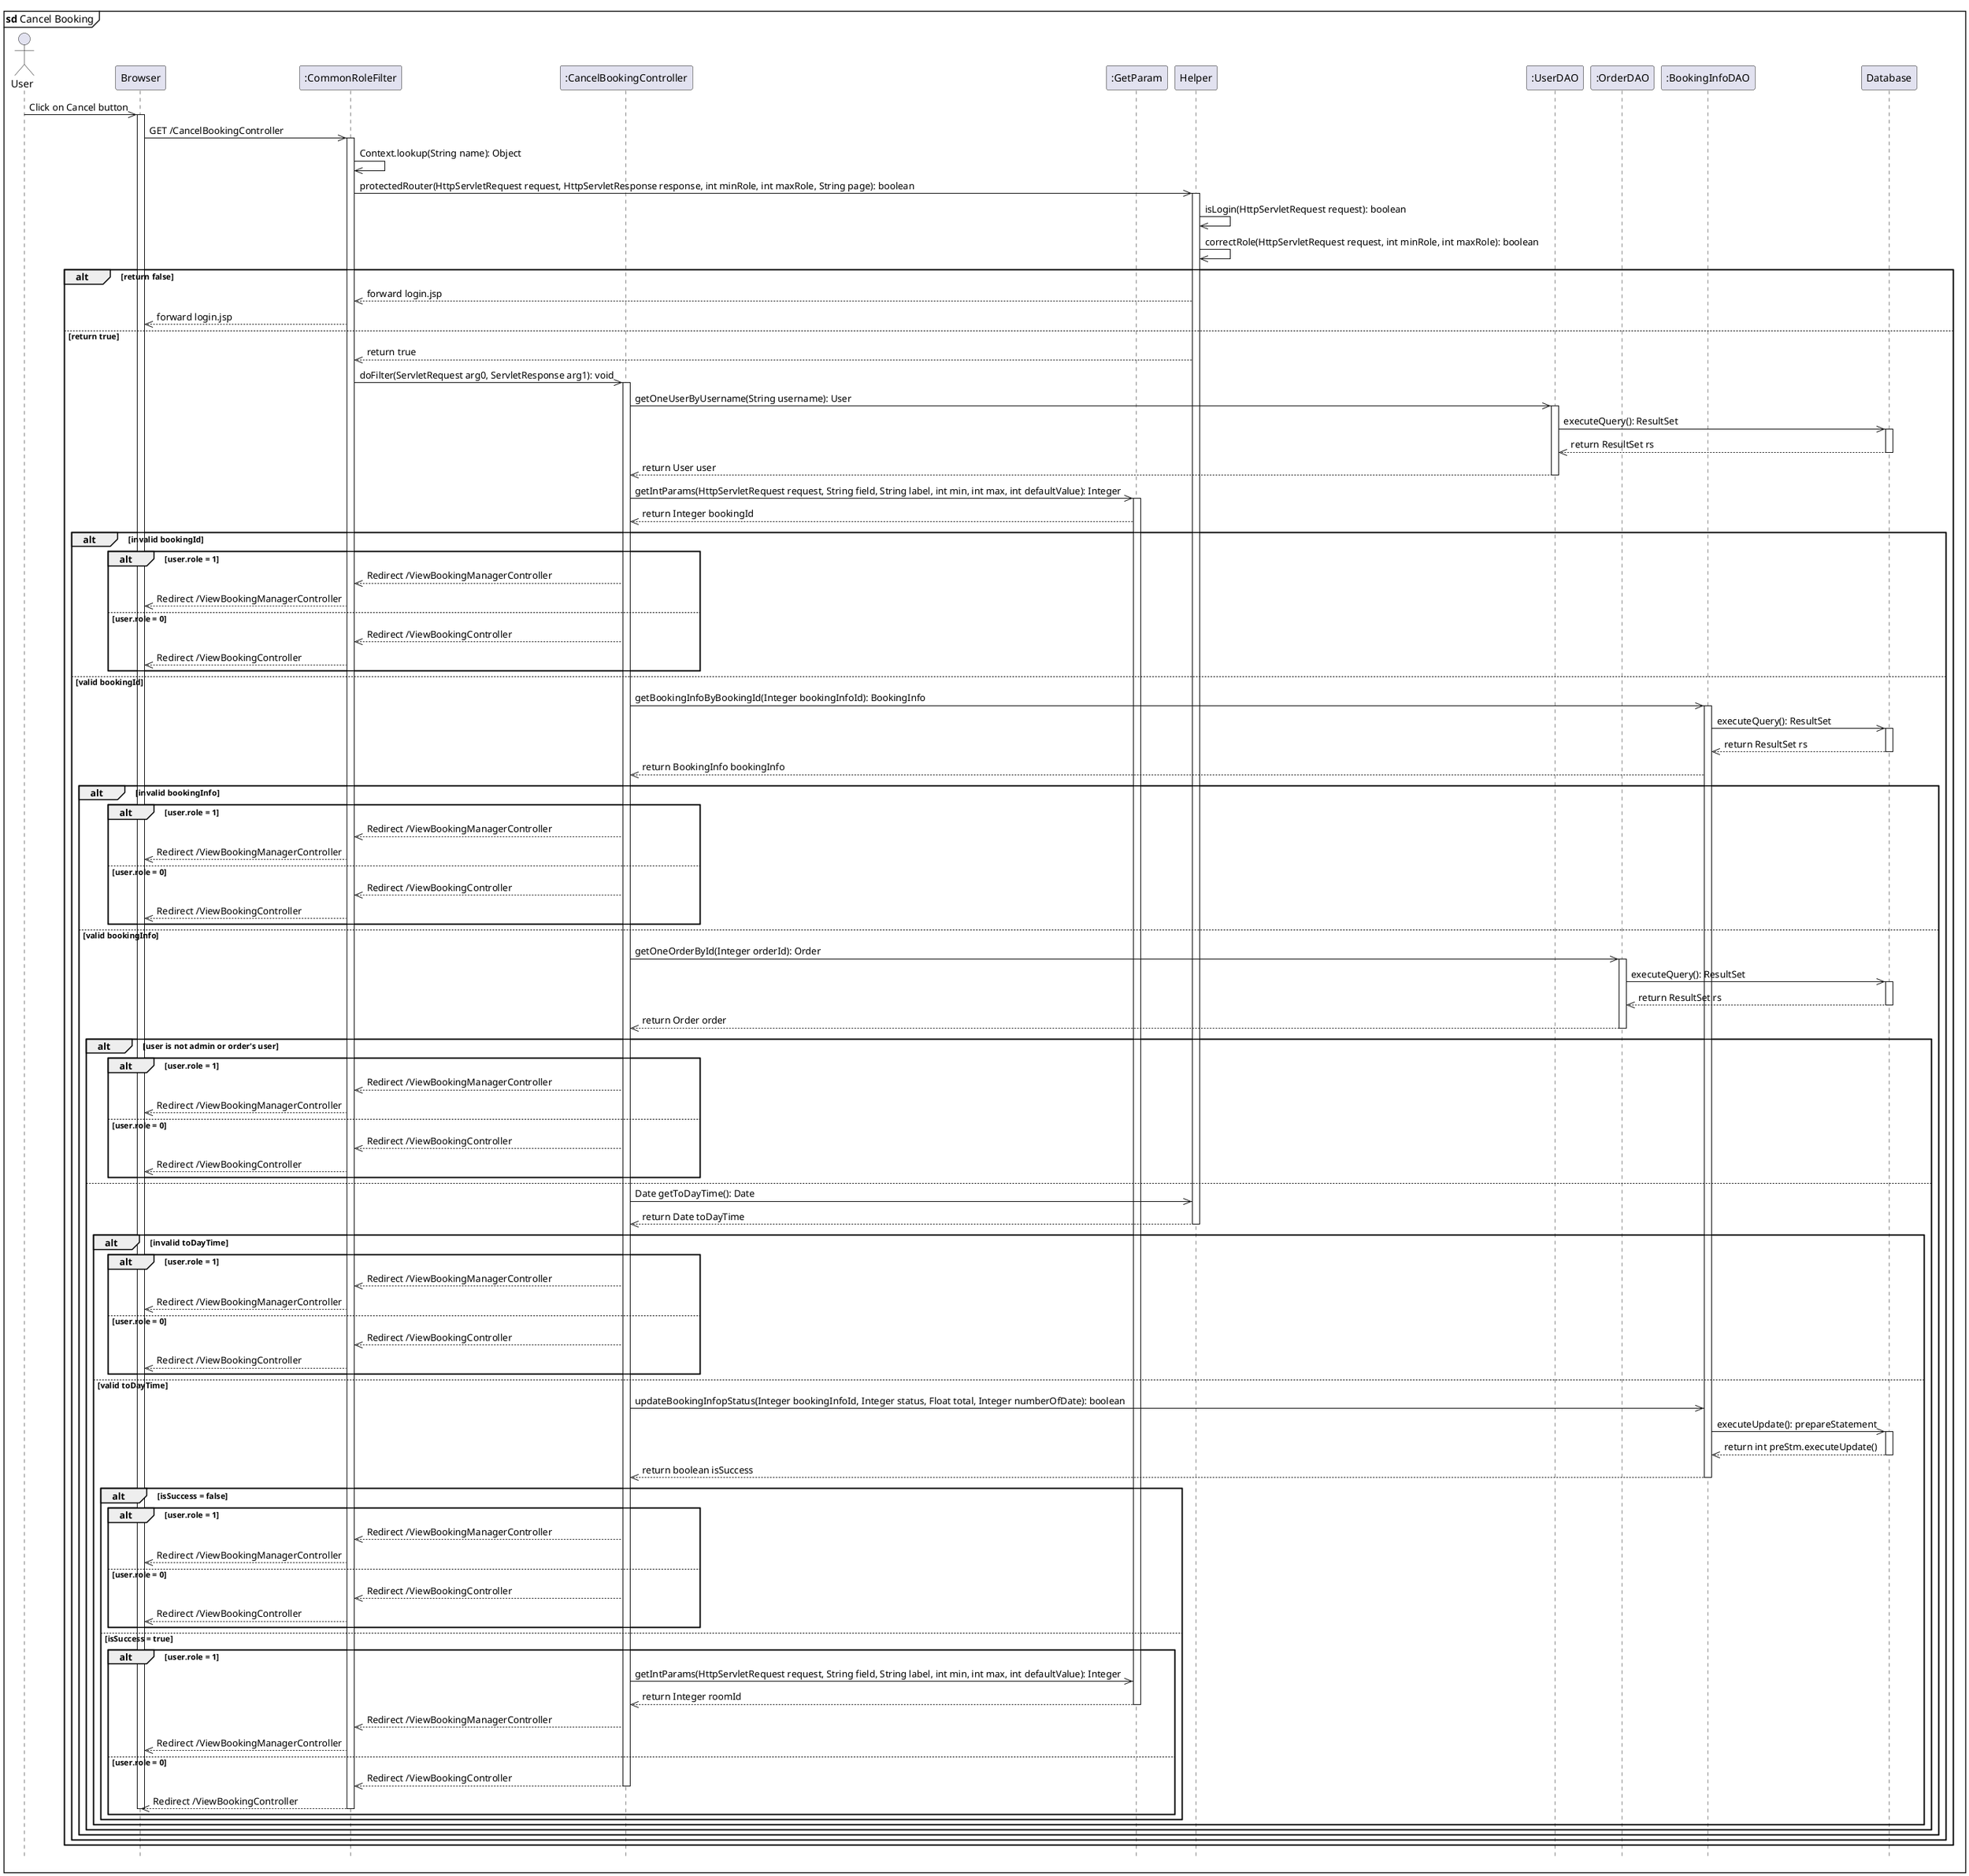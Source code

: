 @startuml cancelBooking

hide footbox
mainframe <b>sd</b> Cancel Booking
actor User
participant "Browser" as Browser
participant ":CommonRoleFilter" as CommonRoleFilter
participant ":CancelBookingController" as CancelBookingController
participant ":GetParam" as GetParam
participant "Helper" as Helper
participant ":UserDAO" as UserDAO
participant ":OrderDAO" as OrderDAO
participant ":BookingInfoDAO" as BookingInfoDAO
participant "Database" as DB


User ->> Browser: Click on Cancel button
activate Browser

Browser ->> CommonRoleFilter: GET /CancelBookingController
activate CommonRoleFilter
CommonRoleFilter ->> CommonRoleFilter: Context.lookup(String name): Object
CommonRoleFilter ->> Helper: protectedRouter(HttpServletRequest request, HttpServletResponse response, int minRole, int maxRole, String page): boolean
activate Helper
Helper ->> Helper: isLogin(HttpServletRequest request): boolean
Helper ->> Helper: correctRole(HttpServletRequest request, int minRole, int maxRole): boolean
alt return false 
    Helper -->> CommonRoleFilter: forward login.jsp
    CommonRoleFilter -->> Browser: forward login.jsp
else return true
    Helper -->> CommonRoleFilter: return true
    CommonRoleFilter ->> CancelBookingController: doFilter(ServletRequest arg0, ServletResponse arg1): void
    activate CancelBookingController
    CancelBookingController ->> UserDAO: getOneUserByUsername(String username): User
    activate UserDAO
    UserDAO ->> DB: executeQuery(): ResultSet
    activate DB
    DB -->> UserDAO: return ResultSet rs
    deactivate DB
    UserDAO -->> CancelBookingController: return User user
    deactivate UserDAO
    CancelBookingController ->> GetParam: getIntParams(HttpServletRequest request, String field, String label, int min, int max, int defaultValue): Integer   
    activate GetParam
    GetParam -->> CancelBookingController: return Integer bookingId
    alt invalid bookingId
        alt user.role = 1
            CancelBookingController -->> CommonRoleFilter: Redirect /ViewBookingManagerController
            CommonRoleFilter -->> Browser: Redirect /ViewBookingManagerController
        else user.role = 0
            CancelBookingController -->> CommonRoleFilter: Redirect /ViewBookingController
            CommonRoleFilter -->> Browser: Redirect /ViewBookingController
        end
    else valid bookingId
        CancelBookingController ->> BookingInfoDAO: getBookingInfoByBookingId(Integer bookingInfoId): BookingInfo
        activate BookingInfoDAO
        BookingInfoDAO ->> DB: executeQuery(): ResultSet
        activate DB
        DB -->> BookingInfoDAO: return ResultSet rs
        deactivate DB
        BookingInfoDAO -->> CancelBookingController: return BookingInfo bookingInfo
        alt invalid bookingInfo
            alt user.role = 1
                CancelBookingController -->> CommonRoleFilter: Redirect /ViewBookingManagerController
                CommonRoleFilter -->> Browser: Redirect /ViewBookingManagerController
            else user.role = 0
                CancelBookingController -->> CommonRoleFilter: Redirect /ViewBookingController
                CommonRoleFilter -->> Browser: Redirect /ViewBookingController
            end
        else valid bookingInfo
            CancelBookingController ->> OrderDAO: getOneOrderById(Integer orderId): Order
            activate OrderDAO
            OrderDAO ->> DB: executeQuery(): ResultSet
            activate DB
            DB -->> OrderDAO: return ResultSet rs
            deactivate DB
            OrderDAO -->> CancelBookingController: return Order order
            deactivate OrderDAO
            alt user is not admin or order's user
                alt user.role = 1
                    CancelBookingController -->> CommonRoleFilter: Redirect /ViewBookingManagerController
                    CommonRoleFilter -->> Browser: Redirect /ViewBookingManagerController
                else user.role = 0
                    CancelBookingController -->> CommonRoleFilter: Redirect /ViewBookingController
                    CommonRoleFilter -->> Browser: Redirect /ViewBookingController
                end
            else
                CancelBookingController ->> Helper: Date getToDayTime(): Date
                Helper -->> CancelBookingController: return Date toDayTime
                deactivate Helper
                alt invalid toDayTime
                    alt user.role = 1
                        CancelBookingController -->> CommonRoleFilter: Redirect /ViewBookingManagerController
                        CommonRoleFilter -->> Browser: Redirect /ViewBookingManagerController
                    else user.role = 0
                        CancelBookingController -->> CommonRoleFilter: Redirect /ViewBookingController
                        CommonRoleFilter -->> Browser: Redirect /ViewBookingController
                    end
                else valid toDayTime
                    CancelBookingController ->> BookingInfoDAO: updateBookingInfopStatus(Integer bookingInfoId, Integer status, Float total, Integer numberOfDate): boolean
                    BookingInfoDAO ->> DB: executeUpdate(): prepareStatement 
                    activate DB
                    DB -->> BookingInfoDAO: return int preStm.executeUpdate()
                    deactivate DB
                    BookingInfoDAO -->> CancelBookingController: return boolean isSuccess
                    deactivate BookingInfoDAO
                    alt isSuccess = false
                        alt user.role = 1
                            CancelBookingController -->> CommonRoleFilter: Redirect /ViewBookingManagerController
                            CommonRoleFilter -->> Browser: Redirect /ViewBookingManagerController
                        else user.role = 0
                            CancelBookingController -->> CommonRoleFilter: Redirect /ViewBookingController
                            CommonRoleFilter -->> Browser: Redirect /ViewBookingController
                        end
                    else isSuccess = true
                        alt user.role = 1
                            CancelBookingController ->> GetParam: getIntParams(HttpServletRequest request, String field, String label, int min, int max, int defaultValue): Integer   
                            GetParam -->> CancelBookingController: return Integer roomId
                            deactivate GetParam
                            CancelBookingController -->> CommonRoleFilter: Redirect /ViewBookingManagerController
                            CommonRoleFilter -->> Browser: Redirect /ViewBookingManagerController
                        else user.role = 0
                            CancelBookingController -->> CommonRoleFilter: Redirect /ViewBookingController
                            deactivate CancelBookingController
                            CommonRoleFilter -->> Browser: Redirect /ViewBookingController
                            deactivate CommonRoleFilter
                            deactivate Browser
                        end
                    end
                end
            end
        end
    end
end
@enduml
                    
